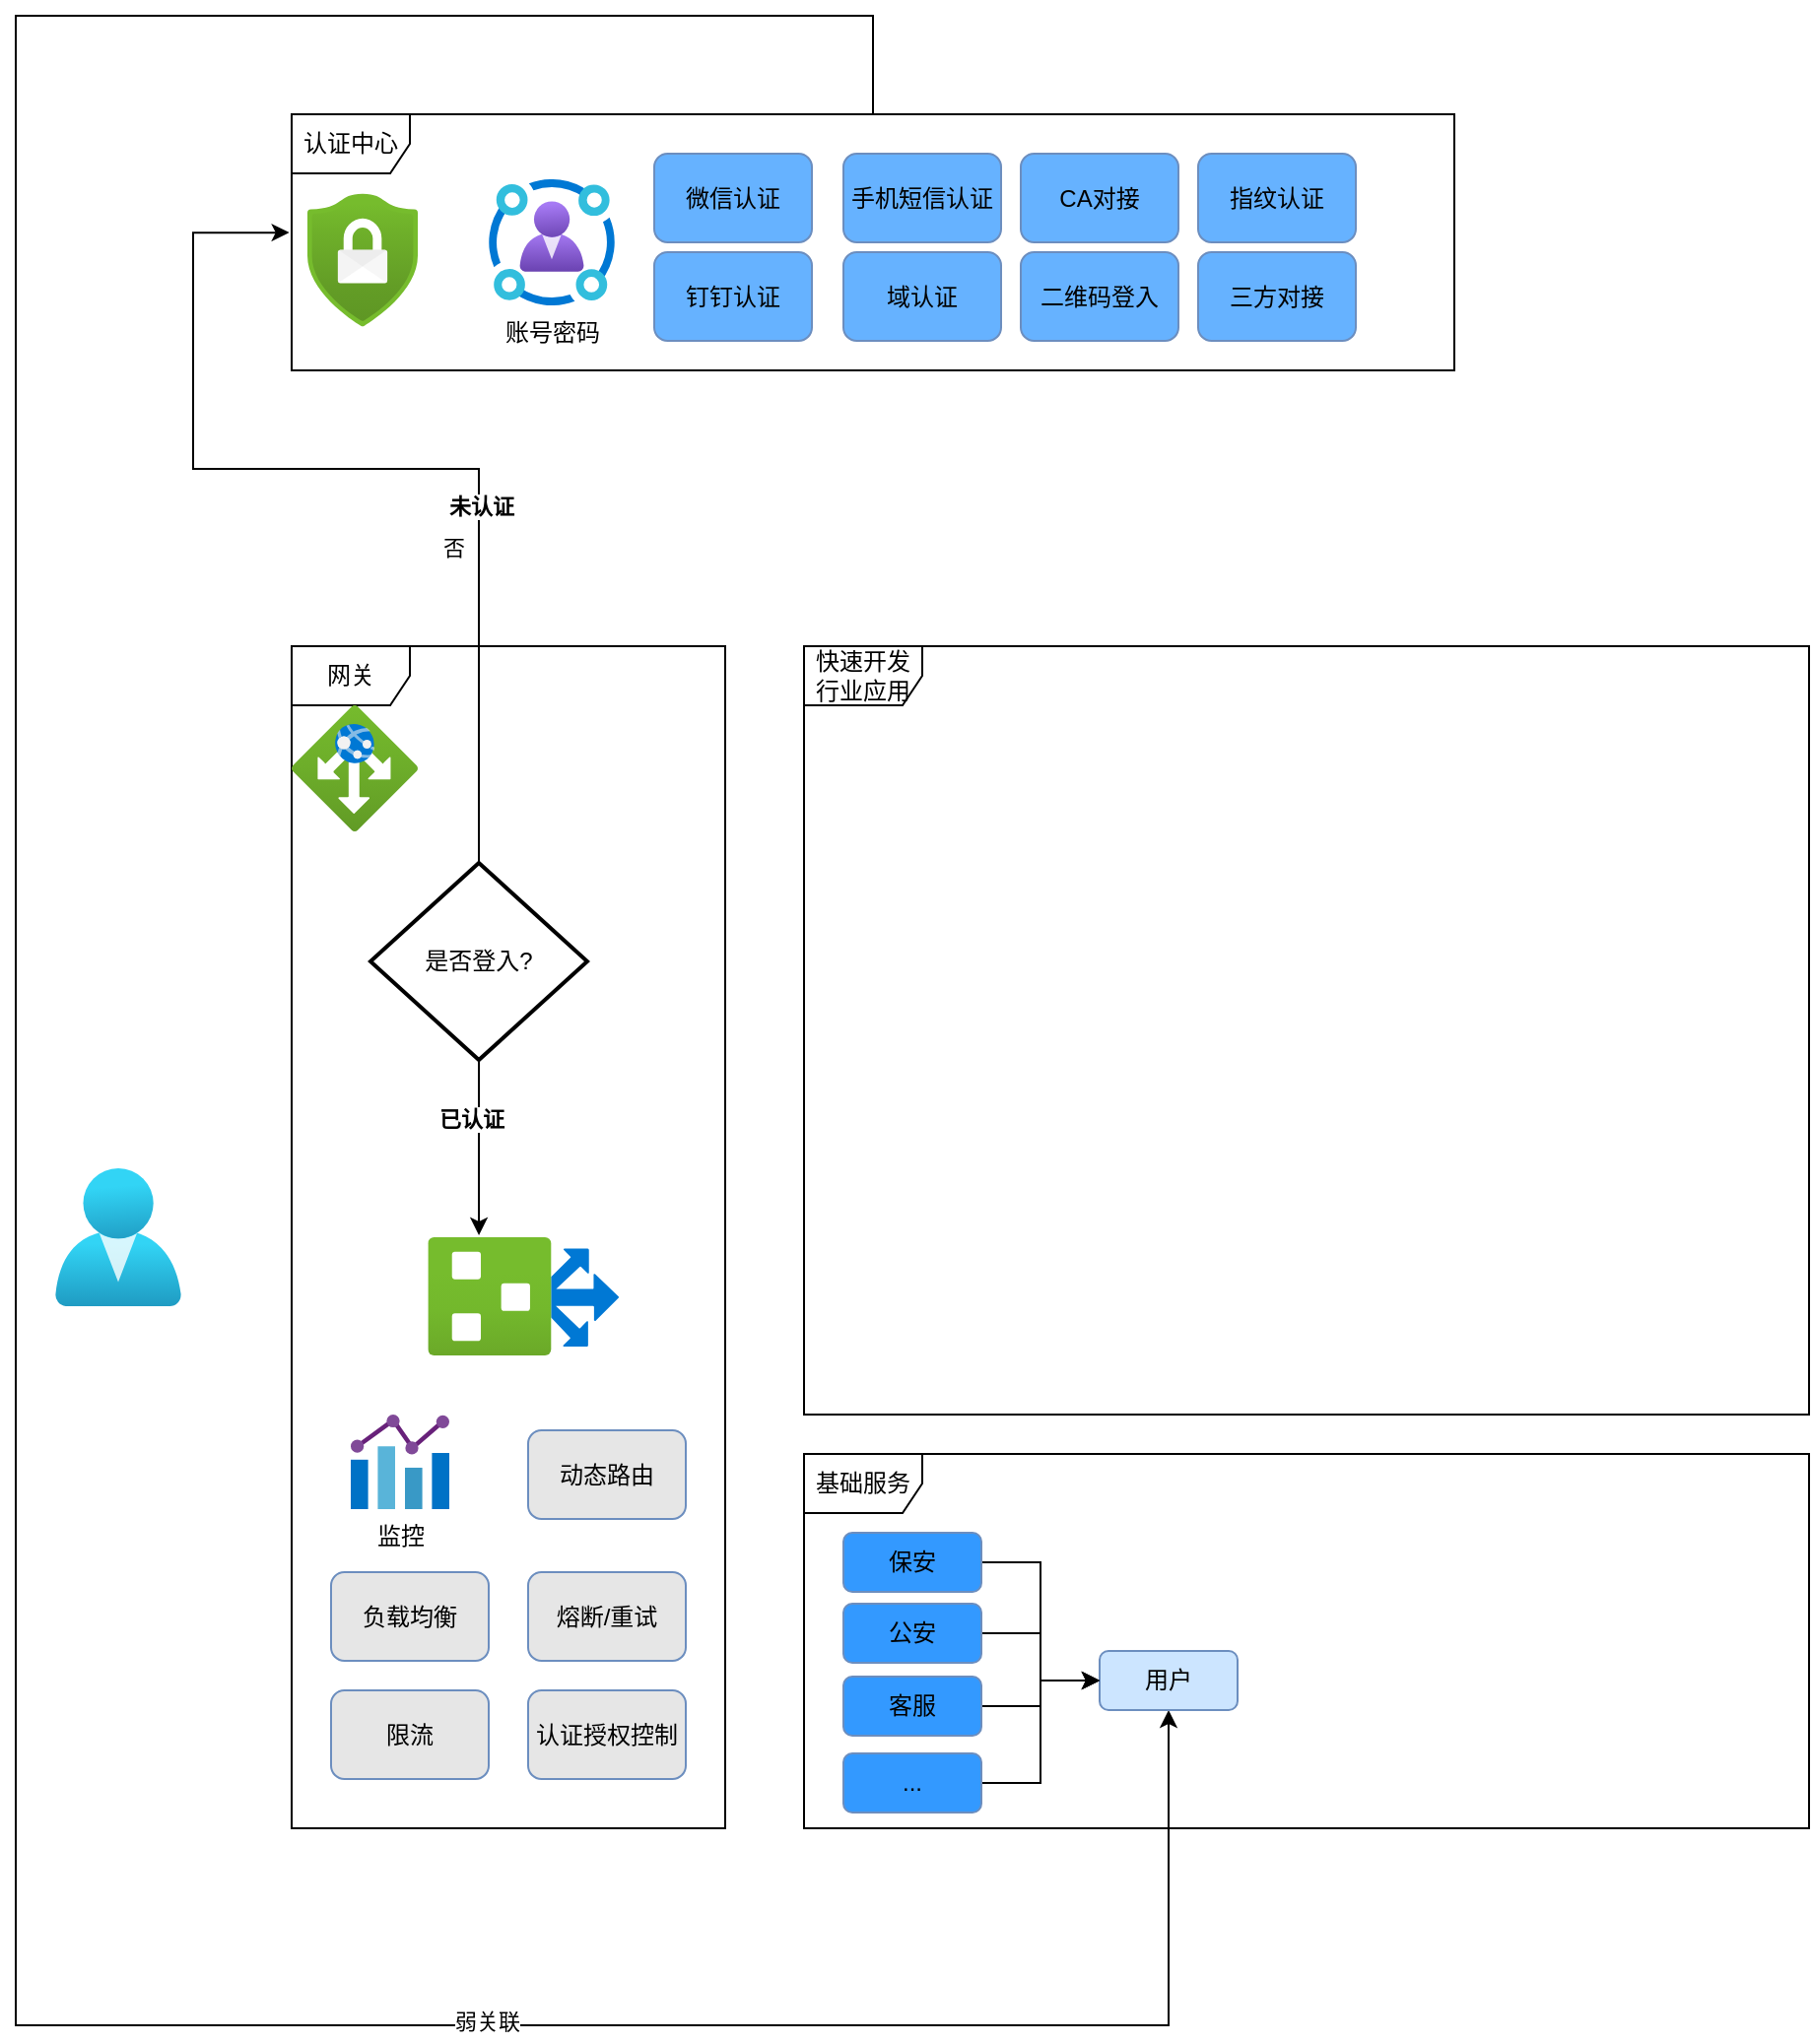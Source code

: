 <mxfile version="14.9.5" type="github">
  <diagram id="V-bsonHjYA0dQaBgQLGK" name="Page-1">
    <mxGraphModel dx="1422" dy="794" grid="1" gridSize="10" guides="1" tooltips="1" connect="1" arrows="1" fold="1" page="1" pageScale="1" pageWidth="827" pageHeight="1169" math="0" shadow="0">
      <root>
        <mxCell id="0" />
        <mxCell id="1" parent="0" />
        <mxCell id="eGzCPl6W_x_xD8wYSiGv-1" value="" style="aspect=fixed;html=1;points=[];align=center;image;fontSize=12;image=img/lib/azure2/identity/Users.svg;" vertex="1" parent="1">
          <mxGeometry x="30" y="635" width="64" height="70" as="geometry" />
        </mxCell>
        <mxCell id="eGzCPl6W_x_xD8wYSiGv-6" value="网关" style="shape=umlFrame;whiteSpace=wrap;html=1;rounded=0;strokeColor=#000000;fillColor=none;" vertex="1" parent="1">
          <mxGeometry x="150" y="370" width="220" height="600" as="geometry" />
        </mxCell>
        <mxCell id="eGzCPl6W_x_xD8wYSiGv-7" value="" style="aspect=fixed;html=1;points=[];align=center;image;fontSize=12;image=img/lib/azure2/networking/Application_Gateways.svg;rounded=0;strokeColor=#000000;fillColor=none;" vertex="1" parent="1">
          <mxGeometry x="150" y="400" width="64" height="64" as="geometry" />
        </mxCell>
        <mxCell id="eGzCPl6W_x_xD8wYSiGv-67" style="edgeStyle=orthogonalEdgeStyle;rounded=0;orthogonalLoop=1;jettySize=auto;html=1;entryX=0.5;entryY=1;entryDx=0;entryDy=0;" edge="1" parent="1" source="eGzCPl6W_x_xD8wYSiGv-9" target="eGzCPl6W_x_xD8wYSiGv-56">
          <mxGeometry relative="1" as="geometry">
            <Array as="points">
              <mxPoint x="445" y="50" />
              <mxPoint x="10" y="50" />
              <mxPoint x="10" y="1070" />
              <mxPoint x="595" y="1070" />
            </Array>
          </mxGeometry>
        </mxCell>
        <mxCell id="eGzCPl6W_x_xD8wYSiGv-68" value="弱关联" style="edgeLabel;html=1;align=center;verticalAlign=middle;resizable=0;points=[];" vertex="1" connectable="0" parent="eGzCPl6W_x_xD8wYSiGv-67">
          <mxGeometry x="0.55" y="2" relative="1" as="geometry">
            <mxPoint as="offset" />
          </mxGeometry>
        </mxCell>
        <mxCell id="eGzCPl6W_x_xD8wYSiGv-9" value="认证中心" style="shape=umlFrame;whiteSpace=wrap;html=1;rounded=0;strokeColor=#000000;fillColor=none;" vertex="1" parent="1">
          <mxGeometry x="150" y="100" width="590" height="130" as="geometry" />
        </mxCell>
        <mxCell id="eGzCPl6W_x_xD8wYSiGv-10" value="" style="aspect=fixed;html=1;points=[];align=center;image;fontSize=12;image=img/lib/azure2/security/Security_Center.svg;rounded=0;strokeColor=#000000;fillColor=none;" vertex="1" parent="1">
          <mxGeometry x="158" y="140" width="56.0" height="68" as="geometry" />
        </mxCell>
        <mxCell id="eGzCPl6W_x_xD8wYSiGv-13" style="edgeStyle=orthogonalEdgeStyle;rounded=0;orthogonalLoop=1;jettySize=auto;html=1;entryX=-0.002;entryY=0.462;entryDx=0;entryDy=0;entryPerimeter=0;" edge="1" parent="1" source="eGzCPl6W_x_xD8wYSiGv-12" target="eGzCPl6W_x_xD8wYSiGv-9">
          <mxGeometry relative="1" as="geometry">
            <Array as="points">
              <mxPoint x="245" y="280" />
              <mxPoint x="100" y="280" />
              <mxPoint x="100" y="160" />
            </Array>
          </mxGeometry>
        </mxCell>
        <mxCell id="eGzCPl6W_x_xD8wYSiGv-14" value="否" style="edgeLabel;html=1;align=center;verticalAlign=middle;resizable=0;points=[];" vertex="1" connectable="0" parent="eGzCPl6W_x_xD8wYSiGv-13">
          <mxGeometry x="0.332" y="-1" relative="1" as="geometry">
            <mxPoint x="129" y="41" as="offset" />
          </mxGeometry>
        </mxCell>
        <mxCell id="eGzCPl6W_x_xD8wYSiGv-32" value="&lt;b&gt;未认证&lt;/b&gt;" style="edgeLabel;html=1;align=center;verticalAlign=middle;resizable=0;points=[];" vertex="1" connectable="0" parent="eGzCPl6W_x_xD8wYSiGv-13">
          <mxGeometry x="-0.296" y="-1" relative="1" as="geometry">
            <mxPoint as="offset" />
          </mxGeometry>
        </mxCell>
        <mxCell id="eGzCPl6W_x_xD8wYSiGv-17" style="edgeStyle=orthogonalEdgeStyle;rounded=0;orthogonalLoop=1;jettySize=auto;html=1;fontStyle=3;labelBorderColor=none;entryX=0.267;entryY=-0.017;entryDx=0;entryDy=0;entryPerimeter=0;" edge="1" parent="1" source="eGzCPl6W_x_xD8wYSiGv-12" target="eGzCPl6W_x_xD8wYSiGv-30">
          <mxGeometry relative="1" as="geometry">
            <mxPoint x="245" y="840" as="targetPoint" />
            <Array as="points" />
          </mxGeometry>
        </mxCell>
        <mxCell id="eGzCPl6W_x_xD8wYSiGv-31" value="&lt;b&gt;已认证&lt;/b&gt;" style="edgeLabel;html=1;align=center;verticalAlign=middle;resizable=0;points=[];" vertex="1" connectable="0" parent="eGzCPl6W_x_xD8wYSiGv-17">
          <mxGeometry x="-0.327" y="-4" relative="1" as="geometry">
            <mxPoint as="offset" />
          </mxGeometry>
        </mxCell>
        <mxCell id="eGzCPl6W_x_xD8wYSiGv-12" value="是否登入?" style="strokeWidth=2;html=1;shape=mxgraph.flowchart.decision;whiteSpace=wrap;rounded=0;fillColor=none;" vertex="1" parent="1">
          <mxGeometry x="190" y="480" width="110" height="100" as="geometry" />
        </mxCell>
        <mxCell id="eGzCPl6W_x_xD8wYSiGv-19" value="监控" style="aspect=fixed;html=1;points=[];align=center;image;fontSize=12;image=img/lib/mscae/Chart.svg;rounded=0;strokeColor=#000000;fillColor=none;" vertex="1" parent="1">
          <mxGeometry x="180" y="760" width="50" height="48" as="geometry" />
        </mxCell>
        <mxCell id="eGzCPl6W_x_xD8wYSiGv-21" value="账号密码" style="aspect=fixed;html=1;points=[];align=center;image;fontSize=12;image=img/lib/azure2/identity/Identity_Governance.svg;rounded=0;strokeColor=#000000;fillColor=none;" vertex="1" parent="1">
          <mxGeometry x="250" y="133" width="64" height="64" as="geometry" />
        </mxCell>
        <mxCell id="eGzCPl6W_x_xD8wYSiGv-22" value="微信认证" style="rounded=1;whiteSpace=wrap;html=1;strokeColor=#6c8ebf;fillColor=#66B2FF;" vertex="1" parent="1">
          <mxGeometry x="334" y="120" width="80" height="45" as="geometry" />
        </mxCell>
        <mxCell id="eGzCPl6W_x_xD8wYSiGv-23" value="钉钉认证" style="rounded=1;whiteSpace=wrap;html=1;strokeColor=#6c8ebf;fillColor=#66B2FF;" vertex="1" parent="1">
          <mxGeometry x="334" y="170" width="80" height="45" as="geometry" />
        </mxCell>
        <mxCell id="eGzCPl6W_x_xD8wYSiGv-24" value="手机短信认证" style="rounded=1;whiteSpace=wrap;html=1;strokeColor=#6c8ebf;fillColor=#66B2FF;" vertex="1" parent="1">
          <mxGeometry x="430" y="120" width="80" height="45" as="geometry" />
        </mxCell>
        <mxCell id="eGzCPl6W_x_xD8wYSiGv-25" value="域认证" style="rounded=1;whiteSpace=wrap;html=1;strokeColor=#6c8ebf;fillColor=#66B2FF;" vertex="1" parent="1">
          <mxGeometry x="430" y="170" width="80" height="45" as="geometry" />
        </mxCell>
        <mxCell id="eGzCPl6W_x_xD8wYSiGv-26" value="CA对接" style="rounded=1;whiteSpace=wrap;html=1;strokeColor=#6c8ebf;fillColor=#66B2FF;" vertex="1" parent="1">
          <mxGeometry x="520" y="120" width="80" height="45" as="geometry" />
        </mxCell>
        <mxCell id="eGzCPl6W_x_xD8wYSiGv-27" value="二维码登入" style="rounded=1;whiteSpace=wrap;html=1;strokeColor=#6c8ebf;fillColor=#66B2FF;" vertex="1" parent="1">
          <mxGeometry x="520" y="170" width="80" height="45" as="geometry" />
        </mxCell>
        <mxCell id="eGzCPl6W_x_xD8wYSiGv-28" value="指纹认证" style="rounded=1;whiteSpace=wrap;html=1;strokeColor=#6c8ebf;fillColor=#66B2FF;" vertex="1" parent="1">
          <mxGeometry x="610" y="120" width="80" height="45" as="geometry" />
        </mxCell>
        <mxCell id="eGzCPl6W_x_xD8wYSiGv-29" value="三方对接" style="rounded=1;whiteSpace=wrap;html=1;strokeColor=#6c8ebf;fillColor=#66B2FF;" vertex="1" parent="1">
          <mxGeometry x="610" y="170" width="80" height="45" as="geometry" />
        </mxCell>
        <mxCell id="eGzCPl6W_x_xD8wYSiGv-30" value="" style="aspect=fixed;html=1;points=[];align=center;image;fontSize=12;image=img/lib/azure2/networking/Route_Filters.svg;rounded=0;strokeColor=#000000;fillColor=#66B2FF;" vertex="1" parent="1">
          <mxGeometry x="219.18" y="670" width="96.82" height="60" as="geometry" />
        </mxCell>
        <mxCell id="eGzCPl6W_x_xD8wYSiGv-35" value="动态路由" style="rounded=1;whiteSpace=wrap;html=1;strokeColor=#6c8ebf;fillColor=#E6E6E6;" vertex="1" parent="1">
          <mxGeometry x="270" y="768" width="80" height="45" as="geometry" />
        </mxCell>
        <mxCell id="eGzCPl6W_x_xD8wYSiGv-36" value="负载均衡" style="rounded=1;whiteSpace=wrap;html=1;strokeColor=#6c8ebf;fillColor=#E6E6E6;" vertex="1" parent="1">
          <mxGeometry x="170" y="840" width="80" height="45" as="geometry" />
        </mxCell>
        <mxCell id="eGzCPl6W_x_xD8wYSiGv-37" value="限流" style="rounded=1;whiteSpace=wrap;html=1;strokeColor=#6c8ebf;fillColor=#E6E6E6;" vertex="1" parent="1">
          <mxGeometry x="170" y="900" width="80" height="45" as="geometry" />
        </mxCell>
        <mxCell id="eGzCPl6W_x_xD8wYSiGv-38" value="熔断/重试" style="rounded=1;whiteSpace=wrap;html=1;strokeColor=#6c8ebf;fillColor=#E6E6E6;" vertex="1" parent="1">
          <mxGeometry x="270" y="840" width="80" height="45" as="geometry" />
        </mxCell>
        <mxCell id="eGzCPl6W_x_xD8wYSiGv-39" value="认证授权控制" style="rounded=1;whiteSpace=wrap;html=1;strokeColor=#6c8ebf;fillColor=#E6E6E6;" vertex="1" parent="1">
          <mxGeometry x="270" y="900" width="80" height="45" as="geometry" />
        </mxCell>
        <mxCell id="eGzCPl6W_x_xD8wYSiGv-43" value="快速开发行业应用" style="shape=umlFrame;whiteSpace=wrap;html=1;rounded=0;strokeColor=#000000;fillColor=none;" vertex="1" parent="1">
          <mxGeometry x="410" y="370" width="510" height="390" as="geometry" />
        </mxCell>
        <mxCell id="eGzCPl6W_x_xD8wYSiGv-44" value="基础服务" style="shape=umlFrame;whiteSpace=wrap;html=1;rounded=0;strokeColor=#000000;fillColor=none;" vertex="1" parent="1">
          <mxGeometry x="410" y="780" width="510" height="190" as="geometry" />
        </mxCell>
        <mxCell id="eGzCPl6W_x_xD8wYSiGv-56" value="用户" style="rounded=1;whiteSpace=wrap;html=1;strokeColor=#6c8ebf;fillColor=#CCE5FF;" vertex="1" parent="1">
          <mxGeometry x="560" y="880" width="70" height="30" as="geometry" />
        </mxCell>
        <mxCell id="eGzCPl6W_x_xD8wYSiGv-61" style="edgeStyle=orthogonalEdgeStyle;rounded=0;orthogonalLoop=1;jettySize=auto;html=1;entryX=0;entryY=0.5;entryDx=0;entryDy=0;" edge="1" parent="1" source="eGzCPl6W_x_xD8wYSiGv-58" target="eGzCPl6W_x_xD8wYSiGv-56">
          <mxGeometry relative="1" as="geometry" />
        </mxCell>
        <mxCell id="eGzCPl6W_x_xD8wYSiGv-58" value="保安" style="rounded=1;whiteSpace=wrap;html=1;strokeColor=#6c8ebf;fillColor=#3399FF;" vertex="1" parent="1">
          <mxGeometry x="430" y="820" width="70" height="30" as="geometry" />
        </mxCell>
        <mxCell id="eGzCPl6W_x_xD8wYSiGv-62" style="edgeStyle=orthogonalEdgeStyle;rounded=0;orthogonalLoop=1;jettySize=auto;html=1;entryX=0;entryY=0.5;entryDx=0;entryDy=0;" edge="1" parent="1" source="eGzCPl6W_x_xD8wYSiGv-59" target="eGzCPl6W_x_xD8wYSiGv-56">
          <mxGeometry relative="1" as="geometry" />
        </mxCell>
        <mxCell id="eGzCPl6W_x_xD8wYSiGv-59" value="公安" style="rounded=1;whiteSpace=wrap;html=1;strokeColor=#6c8ebf;fillColor=#3399FF;" vertex="1" parent="1">
          <mxGeometry x="430" y="856" width="70" height="30" as="geometry" />
        </mxCell>
        <mxCell id="eGzCPl6W_x_xD8wYSiGv-64" style="edgeStyle=orthogonalEdgeStyle;rounded=0;orthogonalLoop=1;jettySize=auto;html=1;entryX=0;entryY=0.5;entryDx=0;entryDy=0;" edge="1" parent="1" source="eGzCPl6W_x_xD8wYSiGv-60" target="eGzCPl6W_x_xD8wYSiGv-56">
          <mxGeometry relative="1" as="geometry" />
        </mxCell>
        <mxCell id="eGzCPl6W_x_xD8wYSiGv-60" value="客服" style="rounded=1;whiteSpace=wrap;html=1;strokeColor=#6c8ebf;fillColor=#3399FF;" vertex="1" parent="1">
          <mxGeometry x="430" y="893" width="70" height="30" as="geometry" />
        </mxCell>
        <mxCell id="eGzCPl6W_x_xD8wYSiGv-66" style="edgeStyle=orthogonalEdgeStyle;rounded=0;orthogonalLoop=1;jettySize=auto;html=1;entryX=0;entryY=0.5;entryDx=0;entryDy=0;" edge="1" parent="1" source="eGzCPl6W_x_xD8wYSiGv-65" target="eGzCPl6W_x_xD8wYSiGv-56">
          <mxGeometry relative="1" as="geometry" />
        </mxCell>
        <mxCell id="eGzCPl6W_x_xD8wYSiGv-65" value="..." style="rounded=1;whiteSpace=wrap;html=1;strokeColor=#6c8ebf;fillColor=#3399FF;" vertex="1" parent="1">
          <mxGeometry x="430" y="932" width="70" height="30" as="geometry" />
        </mxCell>
      </root>
    </mxGraphModel>
  </diagram>
</mxfile>
